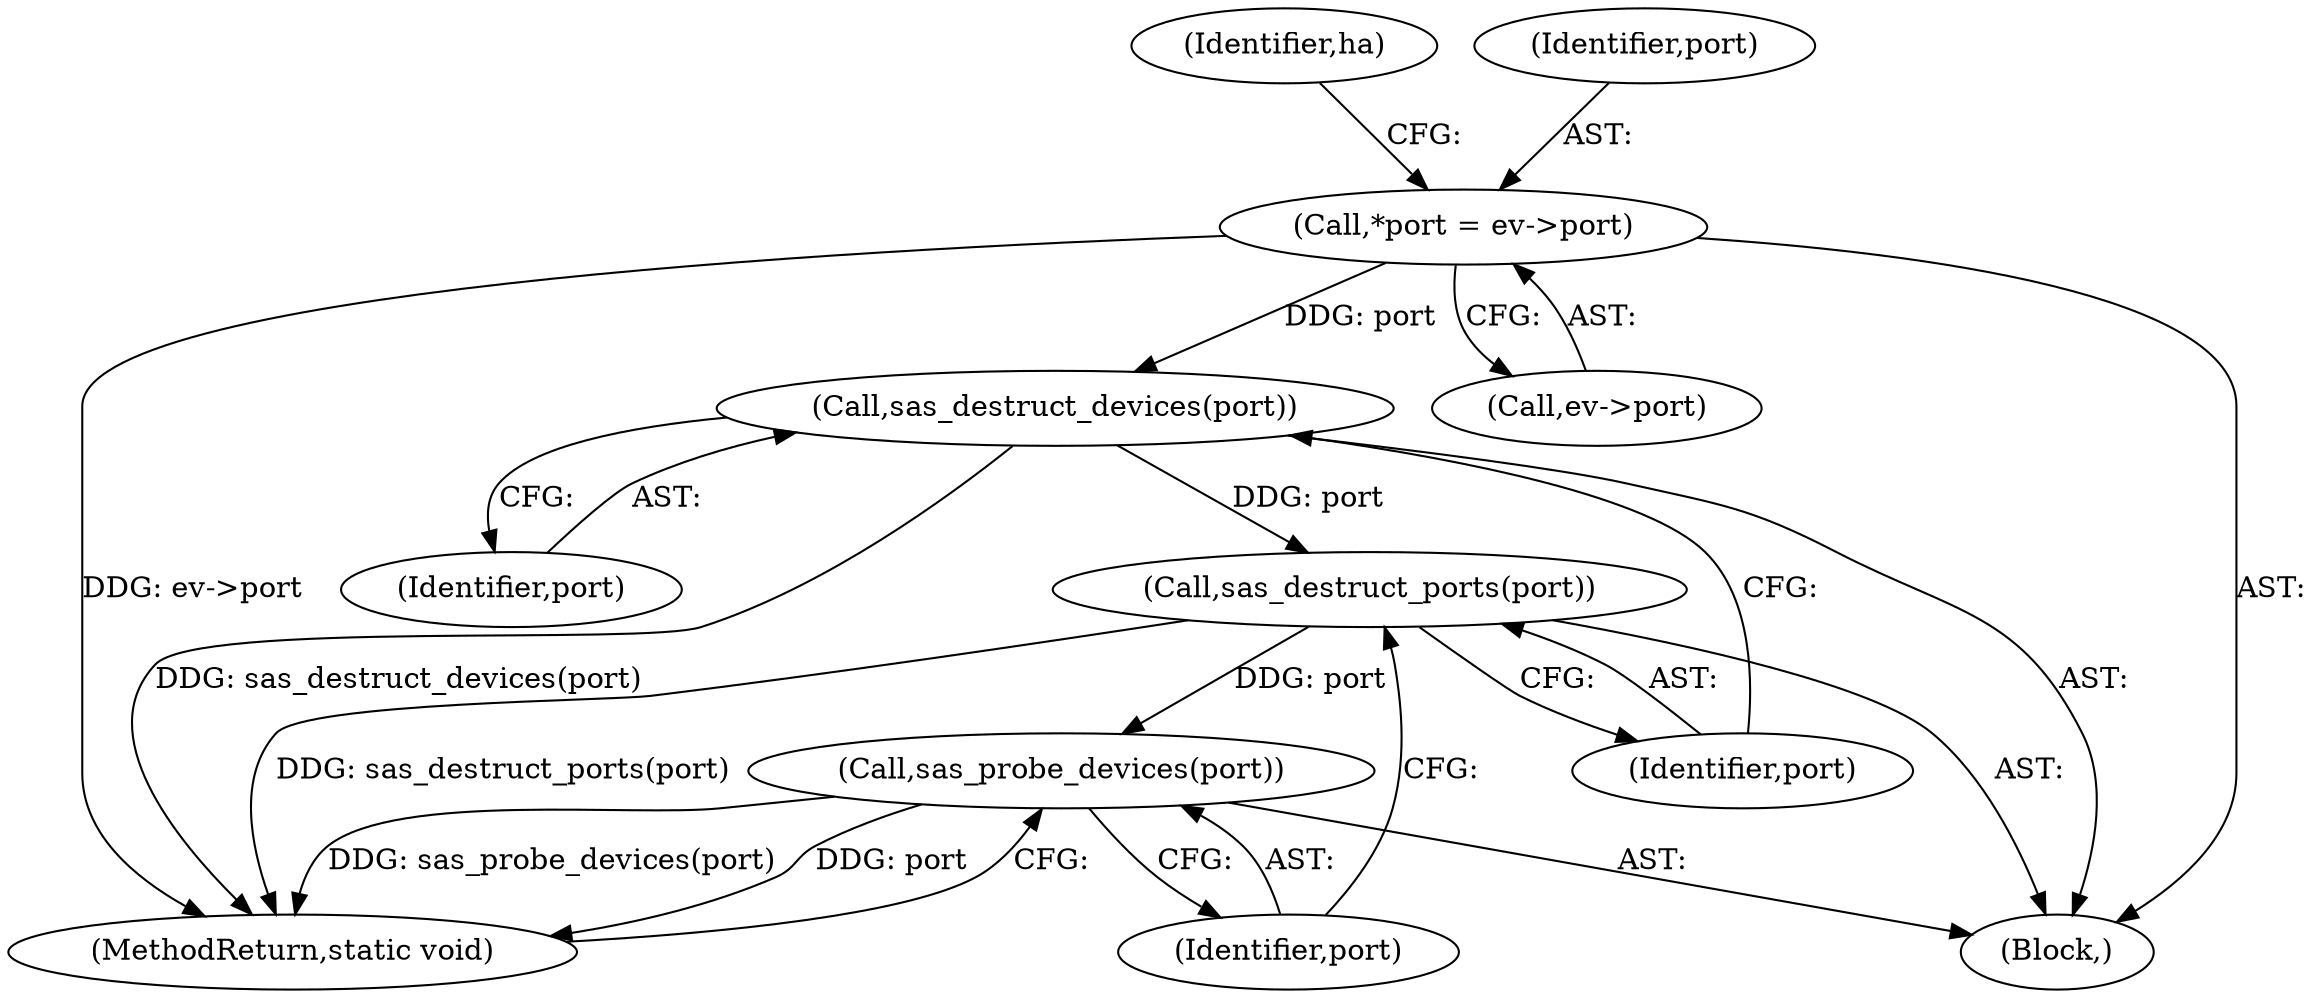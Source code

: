 digraph "0_linux_0558f33c06bb910e2879e355192227a8e8f0219d_5@pointer" {
"1000114" [label="(Call,*port = ev->port)"];
"1000199" [label="(Call,sas_destruct_devices(port))"];
"1000201" [label="(Call,sas_destruct_ports(port))"];
"1000203" [label="(Call,sas_probe_devices(port))"];
"1000121" [label="(Identifier,ha)"];
"1000103" [label="(Block,)"];
"1000199" [label="(Call,sas_destruct_devices(port))"];
"1000114" [label="(Call,*port = ev->port)"];
"1000202" [label="(Identifier,port)"];
"1000203" [label="(Call,sas_probe_devices(port))"];
"1000115" [label="(Identifier,port)"];
"1000116" [label="(Call,ev->port)"];
"1000205" [label="(MethodReturn,static void)"];
"1000200" [label="(Identifier,port)"];
"1000201" [label="(Call,sas_destruct_ports(port))"];
"1000204" [label="(Identifier,port)"];
"1000114" -> "1000103"  [label="AST: "];
"1000114" -> "1000116"  [label="CFG: "];
"1000115" -> "1000114"  [label="AST: "];
"1000116" -> "1000114"  [label="AST: "];
"1000121" -> "1000114"  [label="CFG: "];
"1000114" -> "1000205"  [label="DDG: ev->port"];
"1000114" -> "1000199"  [label="DDG: port"];
"1000199" -> "1000103"  [label="AST: "];
"1000199" -> "1000200"  [label="CFG: "];
"1000200" -> "1000199"  [label="AST: "];
"1000202" -> "1000199"  [label="CFG: "];
"1000199" -> "1000205"  [label="DDG: sas_destruct_devices(port)"];
"1000199" -> "1000201"  [label="DDG: port"];
"1000201" -> "1000103"  [label="AST: "];
"1000201" -> "1000202"  [label="CFG: "];
"1000202" -> "1000201"  [label="AST: "];
"1000204" -> "1000201"  [label="CFG: "];
"1000201" -> "1000205"  [label="DDG: sas_destruct_ports(port)"];
"1000201" -> "1000203"  [label="DDG: port"];
"1000203" -> "1000103"  [label="AST: "];
"1000203" -> "1000204"  [label="CFG: "];
"1000204" -> "1000203"  [label="AST: "];
"1000205" -> "1000203"  [label="CFG: "];
"1000203" -> "1000205"  [label="DDG: sas_probe_devices(port)"];
"1000203" -> "1000205"  [label="DDG: port"];
}
